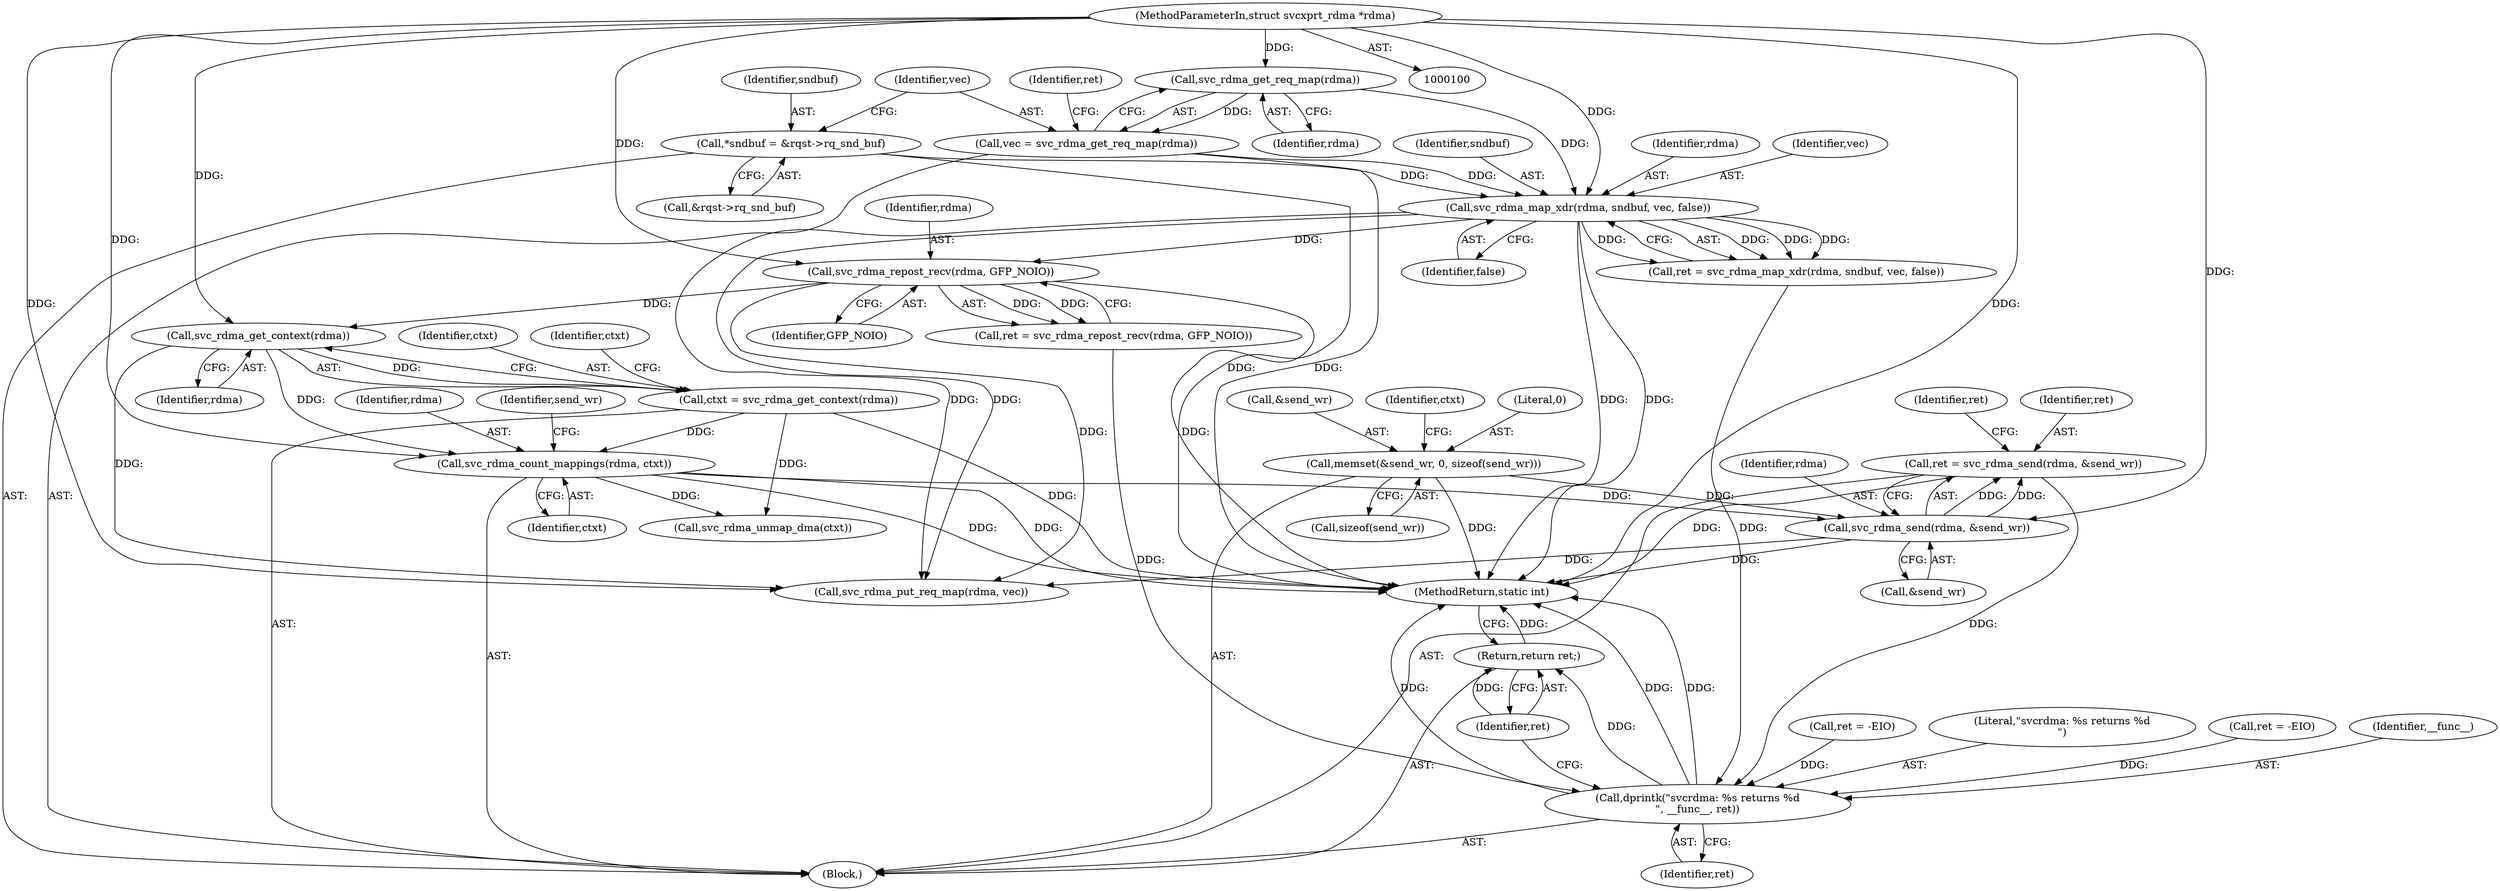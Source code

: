 digraph "1_linux_c70422f760c120480fee4de6c38804c72aa26bc1_22@API" {
"1000275" [label="(Call,ret = svc_rdma_send(rdma, &send_wr))"];
"1000277" [label="(Call,svc_rdma_send(rdma, &send_wr))"];
"1000229" [label="(Call,svc_rdma_count_mappings(rdma, ctxt))"];
"1000139" [label="(Call,svc_rdma_get_context(rdma))"];
"1000131" [label="(Call,svc_rdma_repost_recv(rdma, GFP_NOIO))"];
"1000121" [label="(Call,svc_rdma_map_xdr(rdma, sndbuf, vec, false))"];
"1000117" [label="(Call,svc_rdma_get_req_map(rdma))"];
"1000101" [label="(MethodParameterIn,struct svcxprt_rdma *rdma)"];
"1000105" [label="(Call,*sndbuf = &rqst->rq_snd_buf)"];
"1000115" [label="(Call,vec = svc_rdma_get_req_map(rdma))"];
"1000137" [label="(Call,ctxt = svc_rdma_get_context(rdma))"];
"1000232" [label="(Call,memset(&send_wr, 0, sizeof(send_wr)))"];
"1000293" [label="(Call,dprintk(\"svcrdma: %s returns %d\n\", __func__, ret))"];
"1000297" [label="(Return,return ret;)"];
"1000278" [label="(Identifier,rdma)"];
"1000279" [label="(Call,&send_wr)"];
"1000139" [label="(Call,svc_rdma_get_context(rdma))"];
"1000224" [label="(Call,ret = -EIO)"];
"1000122" [label="(Identifier,rdma)"];
"1000232" [label="(Call,memset(&send_wr, 0, sizeof(send_wr)))"];
"1000294" [label="(Literal,\"svcrdma: %s returns %d\n\")"];
"1000137" [label="(Call,ctxt = svc_rdma_get_context(rdma))"];
"1000297" [label="(Return,return ret;)"];
"1000284" [label="(Call,ret = -EIO)"];
"1000277" [label="(Call,svc_rdma_send(rdma, &send_wr))"];
"1000117" [label="(Call,svc_rdma_get_req_map(rdma))"];
"1000295" [label="(Identifier,__func__)"];
"1000140" [label="(Identifier,rdma)"];
"1000120" [label="(Identifier,ret)"];
"1000101" [label="(MethodParameterIn,struct svcxprt_rdma *rdma)"];
"1000290" [label="(Call,svc_rdma_put_req_map(rdma, vec))"];
"1000119" [label="(Call,ret = svc_rdma_map_xdr(rdma, sndbuf, vec, false))"];
"1000118" [label="(Identifier,rdma)"];
"1000138" [label="(Identifier,ctxt)"];
"1000298" [label="(Identifier,ret)"];
"1000296" [label="(Identifier,ret)"];
"1000230" [label="(Identifier,rdma)"];
"1000124" [label="(Identifier,vec)"];
"1000129" [label="(Call,ret = svc_rdma_repost_recv(rdma, GFP_NOIO))"];
"1000300" [label="(Call,svc_rdma_unmap_dma(ctxt))"];
"1000229" [label="(Call,svc_rdma_count_mappings(rdma, ctxt))"];
"1000133" [label="(Identifier,GFP_NOIO)"];
"1000131" [label="(Call,svc_rdma_repost_recv(rdma, GFP_NOIO))"];
"1000107" [label="(Call,&rqst->rq_snd_buf)"];
"1000125" [label="(Identifier,false)"];
"1000293" [label="(Call,dprintk(\"svcrdma: %s returns %d\n\", __func__, ret))"];
"1000103" [label="(Block,)"];
"1000235" [label="(Literal,0)"];
"1000106" [label="(Identifier,sndbuf)"];
"1000282" [label="(Identifier,ret)"];
"1000275" [label="(Call,ret = svc_rdma_send(rdma, &send_wr))"];
"1000116" [label="(Identifier,vec)"];
"1000233" [label="(Call,&send_wr)"];
"1000241" [label="(Identifier,ctxt)"];
"1000115" [label="(Call,vec = svc_rdma_get_req_map(rdma))"];
"1000306" [label="(MethodReturn,static int)"];
"1000132" [label="(Identifier,rdma)"];
"1000231" [label="(Identifier,ctxt)"];
"1000276" [label="(Identifier,ret)"];
"1000234" [label="(Identifier,send_wr)"];
"1000105" [label="(Call,*sndbuf = &rqst->rq_snd_buf)"];
"1000236" [label="(Call,sizeof(send_wr))"];
"1000121" [label="(Call,svc_rdma_map_xdr(rdma, sndbuf, vec, false))"];
"1000123" [label="(Identifier,sndbuf)"];
"1000144" [label="(Identifier,ctxt)"];
"1000275" -> "1000103"  [label="AST: "];
"1000275" -> "1000277"  [label="CFG: "];
"1000276" -> "1000275"  [label="AST: "];
"1000277" -> "1000275"  [label="AST: "];
"1000282" -> "1000275"  [label="CFG: "];
"1000275" -> "1000306"  [label="DDG: "];
"1000277" -> "1000275"  [label="DDG: "];
"1000277" -> "1000275"  [label="DDG: "];
"1000275" -> "1000293"  [label="DDG: "];
"1000277" -> "1000279"  [label="CFG: "];
"1000278" -> "1000277"  [label="AST: "];
"1000279" -> "1000277"  [label="AST: "];
"1000277" -> "1000306"  [label="DDG: "];
"1000229" -> "1000277"  [label="DDG: "];
"1000101" -> "1000277"  [label="DDG: "];
"1000232" -> "1000277"  [label="DDG: "];
"1000277" -> "1000290"  [label="DDG: "];
"1000229" -> "1000103"  [label="AST: "];
"1000229" -> "1000231"  [label="CFG: "];
"1000230" -> "1000229"  [label="AST: "];
"1000231" -> "1000229"  [label="AST: "];
"1000234" -> "1000229"  [label="CFG: "];
"1000229" -> "1000306"  [label="DDG: "];
"1000229" -> "1000306"  [label="DDG: "];
"1000139" -> "1000229"  [label="DDG: "];
"1000101" -> "1000229"  [label="DDG: "];
"1000137" -> "1000229"  [label="DDG: "];
"1000229" -> "1000300"  [label="DDG: "];
"1000139" -> "1000137"  [label="AST: "];
"1000139" -> "1000140"  [label="CFG: "];
"1000140" -> "1000139"  [label="AST: "];
"1000137" -> "1000139"  [label="CFG: "];
"1000139" -> "1000137"  [label="DDG: "];
"1000131" -> "1000139"  [label="DDG: "];
"1000101" -> "1000139"  [label="DDG: "];
"1000139" -> "1000290"  [label="DDG: "];
"1000131" -> "1000129"  [label="AST: "];
"1000131" -> "1000133"  [label="CFG: "];
"1000132" -> "1000131"  [label="AST: "];
"1000133" -> "1000131"  [label="AST: "];
"1000129" -> "1000131"  [label="CFG: "];
"1000131" -> "1000306"  [label="DDG: "];
"1000131" -> "1000129"  [label="DDG: "];
"1000131" -> "1000129"  [label="DDG: "];
"1000121" -> "1000131"  [label="DDG: "];
"1000101" -> "1000131"  [label="DDG: "];
"1000131" -> "1000290"  [label="DDG: "];
"1000121" -> "1000119"  [label="AST: "];
"1000121" -> "1000125"  [label="CFG: "];
"1000122" -> "1000121"  [label="AST: "];
"1000123" -> "1000121"  [label="AST: "];
"1000124" -> "1000121"  [label="AST: "];
"1000125" -> "1000121"  [label="AST: "];
"1000119" -> "1000121"  [label="CFG: "];
"1000121" -> "1000306"  [label="DDG: "];
"1000121" -> "1000306"  [label="DDG: "];
"1000121" -> "1000119"  [label="DDG: "];
"1000121" -> "1000119"  [label="DDG: "];
"1000121" -> "1000119"  [label="DDG: "];
"1000121" -> "1000119"  [label="DDG: "];
"1000117" -> "1000121"  [label="DDG: "];
"1000101" -> "1000121"  [label="DDG: "];
"1000105" -> "1000121"  [label="DDG: "];
"1000115" -> "1000121"  [label="DDG: "];
"1000121" -> "1000290"  [label="DDG: "];
"1000121" -> "1000290"  [label="DDG: "];
"1000117" -> "1000115"  [label="AST: "];
"1000117" -> "1000118"  [label="CFG: "];
"1000118" -> "1000117"  [label="AST: "];
"1000115" -> "1000117"  [label="CFG: "];
"1000117" -> "1000115"  [label="DDG: "];
"1000101" -> "1000117"  [label="DDG: "];
"1000101" -> "1000100"  [label="AST: "];
"1000101" -> "1000306"  [label="DDG: "];
"1000101" -> "1000290"  [label="DDG: "];
"1000105" -> "1000103"  [label="AST: "];
"1000105" -> "1000107"  [label="CFG: "];
"1000106" -> "1000105"  [label="AST: "];
"1000107" -> "1000105"  [label="AST: "];
"1000116" -> "1000105"  [label="CFG: "];
"1000105" -> "1000306"  [label="DDG: "];
"1000115" -> "1000103"  [label="AST: "];
"1000116" -> "1000115"  [label="AST: "];
"1000120" -> "1000115"  [label="CFG: "];
"1000115" -> "1000306"  [label="DDG: "];
"1000137" -> "1000103"  [label="AST: "];
"1000138" -> "1000137"  [label="AST: "];
"1000144" -> "1000137"  [label="CFG: "];
"1000137" -> "1000306"  [label="DDG: "];
"1000137" -> "1000300"  [label="DDG: "];
"1000232" -> "1000103"  [label="AST: "];
"1000232" -> "1000236"  [label="CFG: "];
"1000233" -> "1000232"  [label="AST: "];
"1000235" -> "1000232"  [label="AST: "];
"1000236" -> "1000232"  [label="AST: "];
"1000241" -> "1000232"  [label="CFG: "];
"1000232" -> "1000306"  [label="DDG: "];
"1000293" -> "1000103"  [label="AST: "];
"1000293" -> "1000296"  [label="CFG: "];
"1000294" -> "1000293"  [label="AST: "];
"1000295" -> "1000293"  [label="AST: "];
"1000296" -> "1000293"  [label="AST: "];
"1000298" -> "1000293"  [label="CFG: "];
"1000293" -> "1000306"  [label="DDG: "];
"1000293" -> "1000306"  [label="DDG: "];
"1000293" -> "1000306"  [label="DDG: "];
"1000129" -> "1000293"  [label="DDG: "];
"1000224" -> "1000293"  [label="DDG: "];
"1000284" -> "1000293"  [label="DDG: "];
"1000119" -> "1000293"  [label="DDG: "];
"1000293" -> "1000297"  [label="DDG: "];
"1000297" -> "1000103"  [label="AST: "];
"1000297" -> "1000298"  [label="CFG: "];
"1000298" -> "1000297"  [label="AST: "];
"1000306" -> "1000297"  [label="CFG: "];
"1000297" -> "1000306"  [label="DDG: "];
"1000298" -> "1000297"  [label="DDG: "];
}

